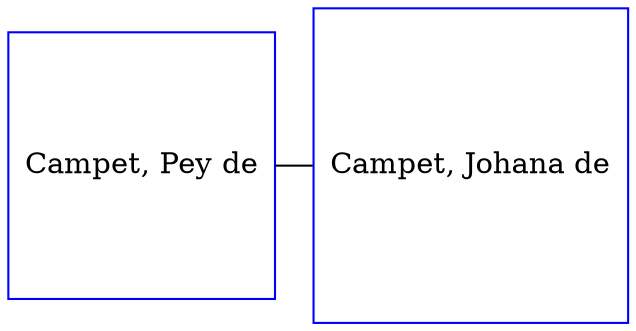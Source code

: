 digraph D {
    edge [dir=none];    node [shape=box];    "016843"   [label="Campet, Pey de", shape=box, regular=1, color="blue"] ;
"016842"   [label="Campet, Johana de", shape=box, regular=1, color="blue"] ;
{rank=same; 016843->016842};
}